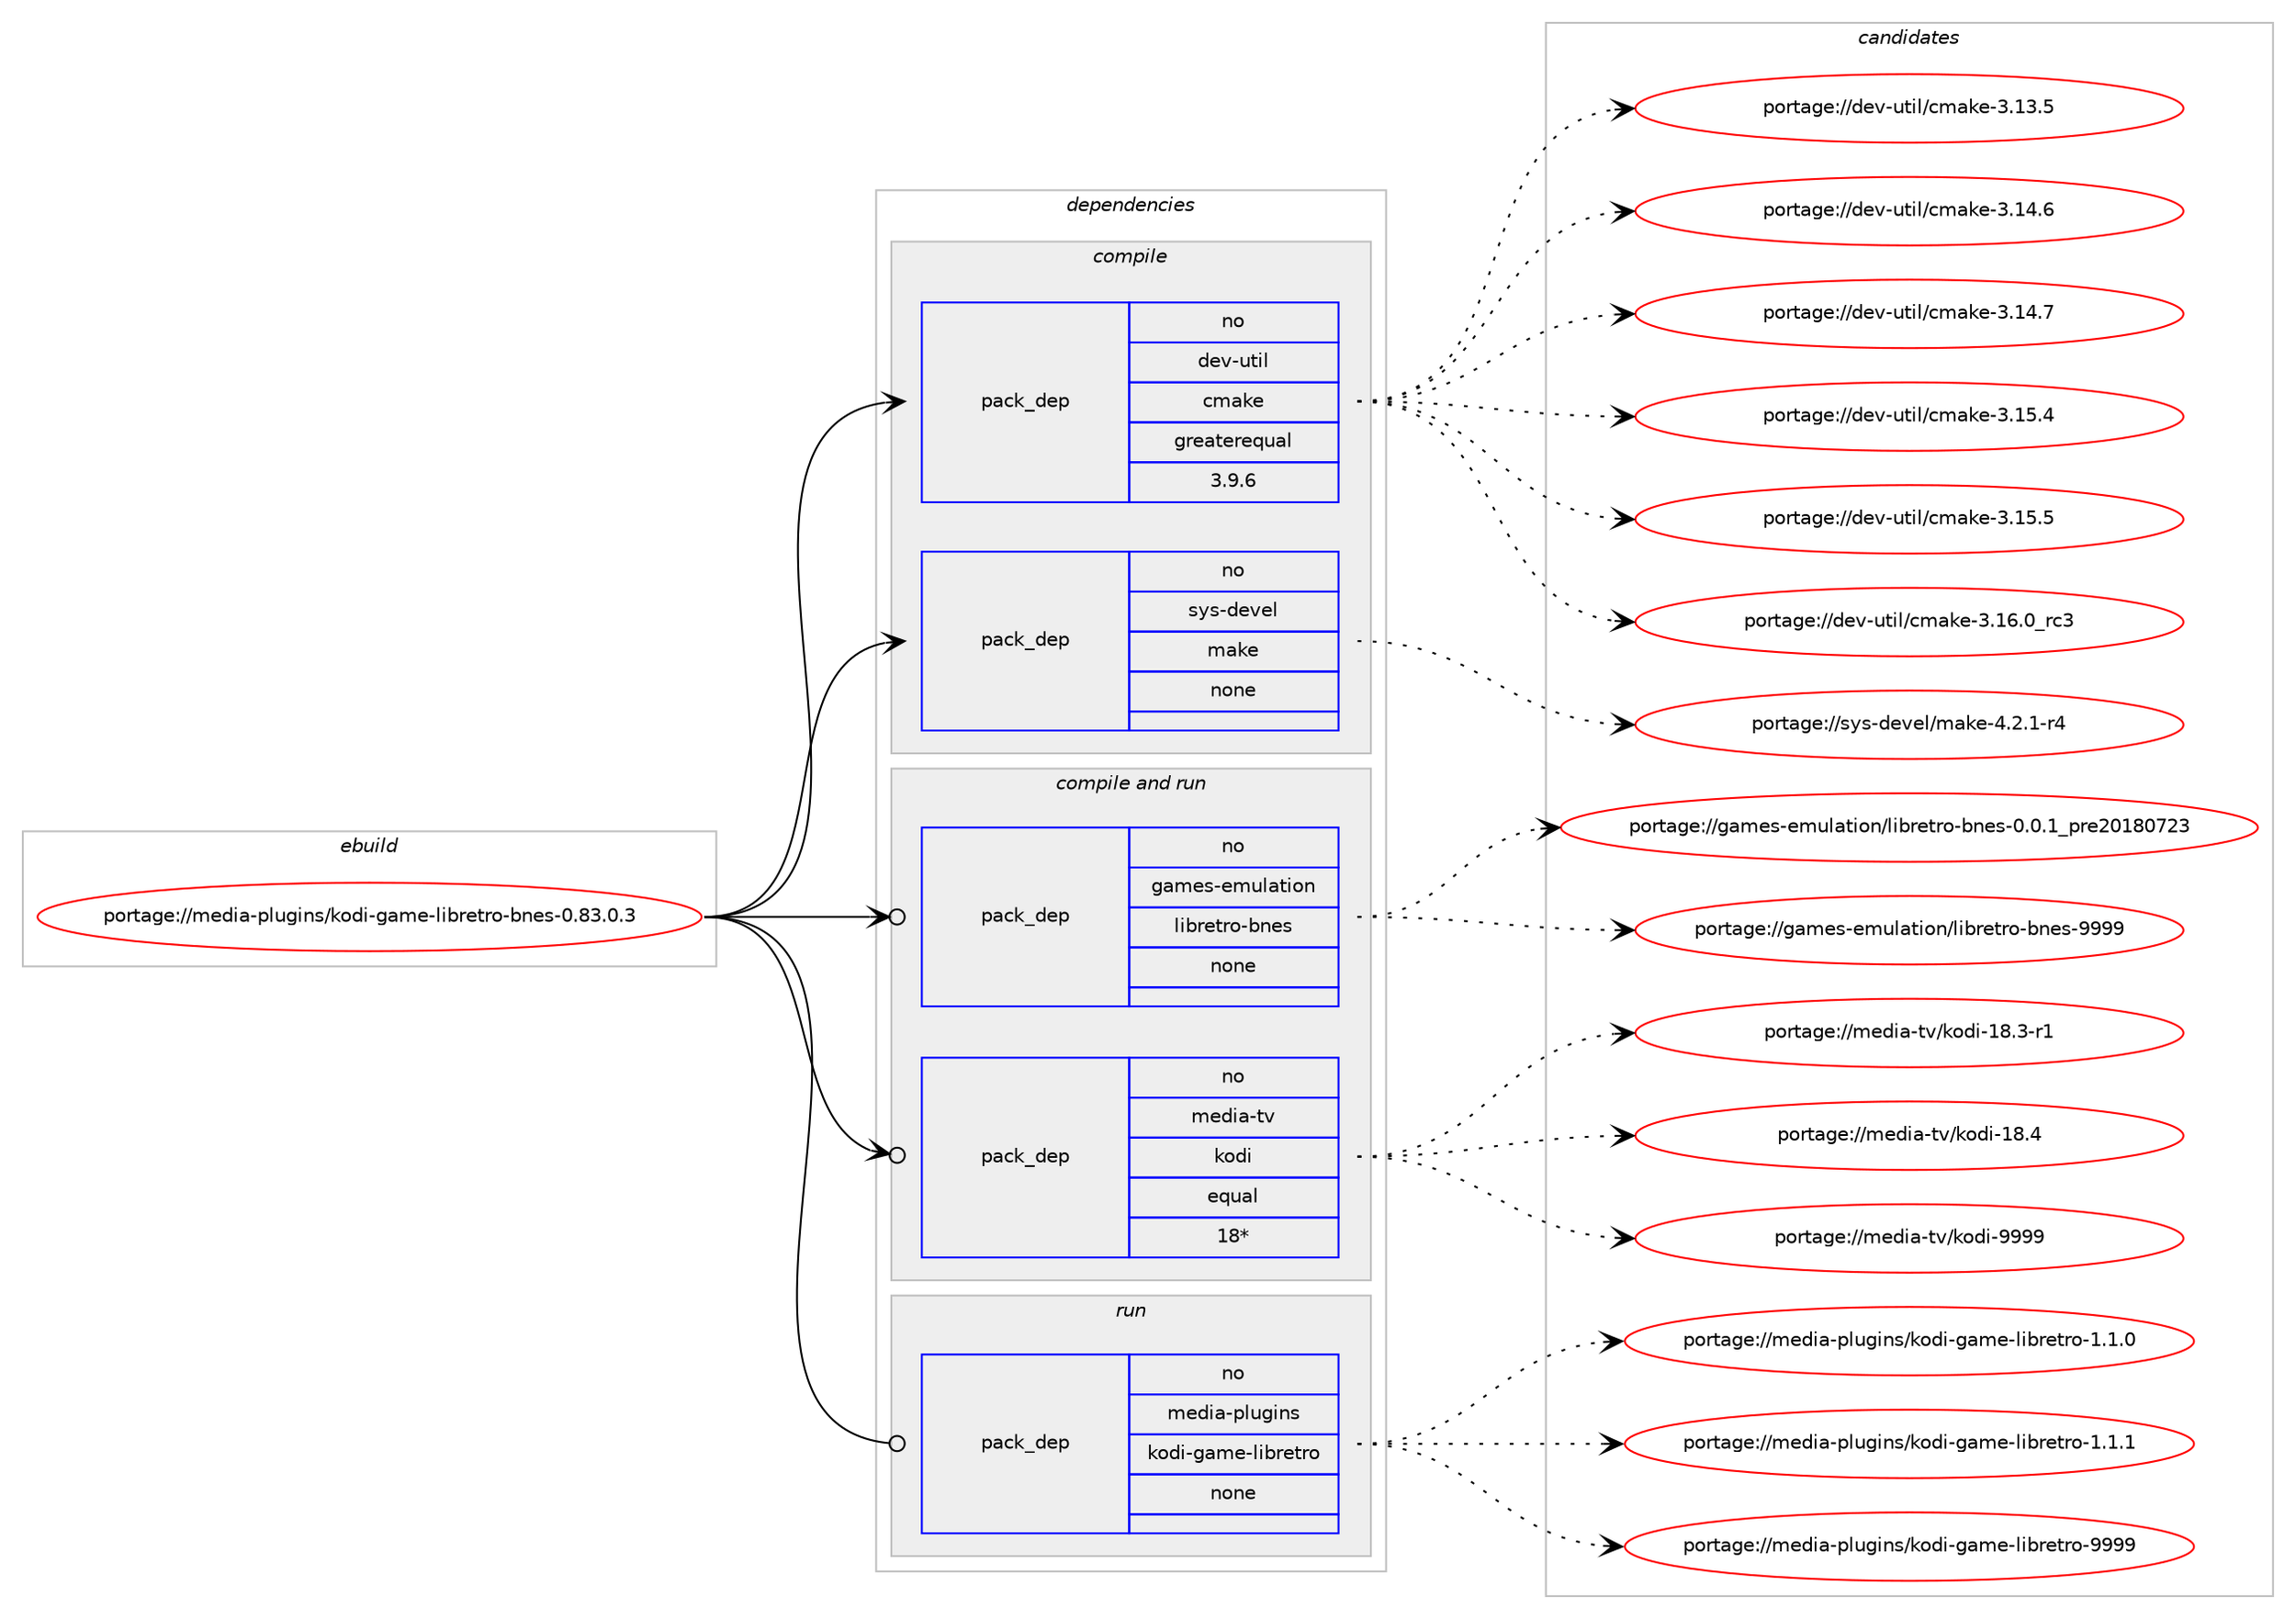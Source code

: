 digraph prolog {

# *************
# Graph options
# *************

newrank=true;
concentrate=true;
compound=true;
graph [rankdir=LR,fontname=Helvetica,fontsize=10,ranksep=1.5];#, ranksep=2.5, nodesep=0.2];
edge  [arrowhead=vee];
node  [fontname=Helvetica,fontsize=10];

# **********
# The ebuild
# **********

subgraph cluster_leftcol {
color=gray;
rank=same;
label=<<i>ebuild</i>>;
id [label="portage://media-plugins/kodi-game-libretro-bnes-0.83.0.3", color=red, width=4, href="../media-plugins/kodi-game-libretro-bnes-0.83.0.3.svg"];
}

# ****************
# The dependencies
# ****************

subgraph cluster_midcol {
color=gray;
label=<<i>dependencies</i>>;
subgraph cluster_compile {
fillcolor="#eeeeee";
style=filled;
label=<<i>compile</i>>;
subgraph pack240082 {
dependency327090 [label=<<TABLE BORDER="0" CELLBORDER="1" CELLSPACING="0" CELLPADDING="4" WIDTH="220"><TR><TD ROWSPAN="6" CELLPADDING="30">pack_dep</TD></TR><TR><TD WIDTH="110">no</TD></TR><TR><TD>dev-util</TD></TR><TR><TD>cmake</TD></TR><TR><TD>greaterequal</TD></TR><TR><TD>3.9.6</TD></TR></TABLE>>, shape=none, color=blue];
}
id:e -> dependency327090:w [weight=20,style="solid",arrowhead="vee"];
subgraph pack240083 {
dependency327091 [label=<<TABLE BORDER="0" CELLBORDER="1" CELLSPACING="0" CELLPADDING="4" WIDTH="220"><TR><TD ROWSPAN="6" CELLPADDING="30">pack_dep</TD></TR><TR><TD WIDTH="110">no</TD></TR><TR><TD>sys-devel</TD></TR><TR><TD>make</TD></TR><TR><TD>none</TD></TR><TR><TD></TD></TR></TABLE>>, shape=none, color=blue];
}
id:e -> dependency327091:w [weight=20,style="solid",arrowhead="vee"];
}
subgraph cluster_compileandrun {
fillcolor="#eeeeee";
style=filled;
label=<<i>compile and run</i>>;
subgraph pack240084 {
dependency327092 [label=<<TABLE BORDER="0" CELLBORDER="1" CELLSPACING="0" CELLPADDING="4" WIDTH="220"><TR><TD ROWSPAN="6" CELLPADDING="30">pack_dep</TD></TR><TR><TD WIDTH="110">no</TD></TR><TR><TD>games-emulation</TD></TR><TR><TD>libretro-bnes</TD></TR><TR><TD>none</TD></TR><TR><TD></TD></TR></TABLE>>, shape=none, color=blue];
}
id:e -> dependency327092:w [weight=20,style="solid",arrowhead="odotvee"];
subgraph pack240085 {
dependency327093 [label=<<TABLE BORDER="0" CELLBORDER="1" CELLSPACING="0" CELLPADDING="4" WIDTH="220"><TR><TD ROWSPAN="6" CELLPADDING="30">pack_dep</TD></TR><TR><TD WIDTH="110">no</TD></TR><TR><TD>media-tv</TD></TR><TR><TD>kodi</TD></TR><TR><TD>equal</TD></TR><TR><TD>18*</TD></TR></TABLE>>, shape=none, color=blue];
}
id:e -> dependency327093:w [weight=20,style="solid",arrowhead="odotvee"];
}
subgraph cluster_run {
fillcolor="#eeeeee";
style=filled;
label=<<i>run</i>>;
subgraph pack240086 {
dependency327094 [label=<<TABLE BORDER="0" CELLBORDER="1" CELLSPACING="0" CELLPADDING="4" WIDTH="220"><TR><TD ROWSPAN="6" CELLPADDING="30">pack_dep</TD></TR><TR><TD WIDTH="110">no</TD></TR><TR><TD>media-plugins</TD></TR><TR><TD>kodi-game-libretro</TD></TR><TR><TD>none</TD></TR><TR><TD></TD></TR></TABLE>>, shape=none, color=blue];
}
id:e -> dependency327094:w [weight=20,style="solid",arrowhead="odot"];
}
}

# **************
# The candidates
# **************

subgraph cluster_choices {
rank=same;
color=gray;
label=<<i>candidates</i>>;

subgraph choice240082 {
color=black;
nodesep=1;
choiceportage1001011184511711610510847991099710710145514649514653 [label="portage://dev-util/cmake-3.13.5", color=red, width=4,href="../dev-util/cmake-3.13.5.svg"];
choiceportage1001011184511711610510847991099710710145514649524654 [label="portage://dev-util/cmake-3.14.6", color=red, width=4,href="../dev-util/cmake-3.14.6.svg"];
choiceportage1001011184511711610510847991099710710145514649524655 [label="portage://dev-util/cmake-3.14.7", color=red, width=4,href="../dev-util/cmake-3.14.7.svg"];
choiceportage1001011184511711610510847991099710710145514649534652 [label="portage://dev-util/cmake-3.15.4", color=red, width=4,href="../dev-util/cmake-3.15.4.svg"];
choiceportage1001011184511711610510847991099710710145514649534653 [label="portage://dev-util/cmake-3.15.5", color=red, width=4,href="../dev-util/cmake-3.15.5.svg"];
choiceportage1001011184511711610510847991099710710145514649544648951149951 [label="portage://dev-util/cmake-3.16.0_rc3", color=red, width=4,href="../dev-util/cmake-3.16.0_rc3.svg"];
dependency327090:e -> choiceportage1001011184511711610510847991099710710145514649514653:w [style=dotted,weight="100"];
dependency327090:e -> choiceportage1001011184511711610510847991099710710145514649524654:w [style=dotted,weight="100"];
dependency327090:e -> choiceportage1001011184511711610510847991099710710145514649524655:w [style=dotted,weight="100"];
dependency327090:e -> choiceportage1001011184511711610510847991099710710145514649534652:w [style=dotted,weight="100"];
dependency327090:e -> choiceportage1001011184511711610510847991099710710145514649534653:w [style=dotted,weight="100"];
dependency327090:e -> choiceportage1001011184511711610510847991099710710145514649544648951149951:w [style=dotted,weight="100"];
}
subgraph choice240083 {
color=black;
nodesep=1;
choiceportage1151211154510010111810110847109971071014552465046494511452 [label="portage://sys-devel/make-4.2.1-r4", color=red, width=4,href="../sys-devel/make-4.2.1-r4.svg"];
dependency327091:e -> choiceportage1151211154510010111810110847109971071014552465046494511452:w [style=dotted,weight="100"];
}
subgraph choice240084 {
color=black;
nodesep=1;
choiceportage10397109101115451011091171089711610511111047108105981141011161141114598110101115454846484649951121141015048495648555051 [label="portage://games-emulation/libretro-bnes-0.0.1_pre20180723", color=red, width=4,href="../games-emulation/libretro-bnes-0.0.1_pre20180723.svg"];
choiceportage103971091011154510110911710897116105111110471081059811410111611411145981101011154557575757 [label="portage://games-emulation/libretro-bnes-9999", color=red, width=4,href="../games-emulation/libretro-bnes-9999.svg"];
dependency327092:e -> choiceportage10397109101115451011091171089711610511111047108105981141011161141114598110101115454846484649951121141015048495648555051:w [style=dotted,weight="100"];
dependency327092:e -> choiceportage103971091011154510110911710897116105111110471081059811410111611411145981101011154557575757:w [style=dotted,weight="100"];
}
subgraph choice240085 {
color=black;
nodesep=1;
choiceportage10910110010597451161184710711110010545495646514511449 [label="portage://media-tv/kodi-18.3-r1", color=red, width=4,href="../media-tv/kodi-18.3-r1.svg"];
choiceportage1091011001059745116118471071111001054549564652 [label="portage://media-tv/kodi-18.4", color=red, width=4,href="../media-tv/kodi-18.4.svg"];
choiceportage1091011001059745116118471071111001054557575757 [label="portage://media-tv/kodi-9999", color=red, width=4,href="../media-tv/kodi-9999.svg"];
dependency327093:e -> choiceportage10910110010597451161184710711110010545495646514511449:w [style=dotted,weight="100"];
dependency327093:e -> choiceportage1091011001059745116118471071111001054549564652:w [style=dotted,weight="100"];
dependency327093:e -> choiceportage1091011001059745116118471071111001054557575757:w [style=dotted,weight="100"];
}
subgraph choice240086 {
color=black;
nodesep=1;
choiceportage10910110010597451121081171031051101154710711110010545103971091014510810598114101116114111454946494648 [label="portage://media-plugins/kodi-game-libretro-1.1.0", color=red, width=4,href="../media-plugins/kodi-game-libretro-1.1.0.svg"];
choiceportage10910110010597451121081171031051101154710711110010545103971091014510810598114101116114111454946494649 [label="portage://media-plugins/kodi-game-libretro-1.1.1", color=red, width=4,href="../media-plugins/kodi-game-libretro-1.1.1.svg"];
choiceportage109101100105974511210811710310511011547107111100105451039710910145108105981141011161141114557575757 [label="portage://media-plugins/kodi-game-libretro-9999", color=red, width=4,href="../media-plugins/kodi-game-libretro-9999.svg"];
dependency327094:e -> choiceportage10910110010597451121081171031051101154710711110010545103971091014510810598114101116114111454946494648:w [style=dotted,weight="100"];
dependency327094:e -> choiceportage10910110010597451121081171031051101154710711110010545103971091014510810598114101116114111454946494649:w [style=dotted,weight="100"];
dependency327094:e -> choiceportage109101100105974511210811710310511011547107111100105451039710910145108105981141011161141114557575757:w [style=dotted,weight="100"];
}
}

}
